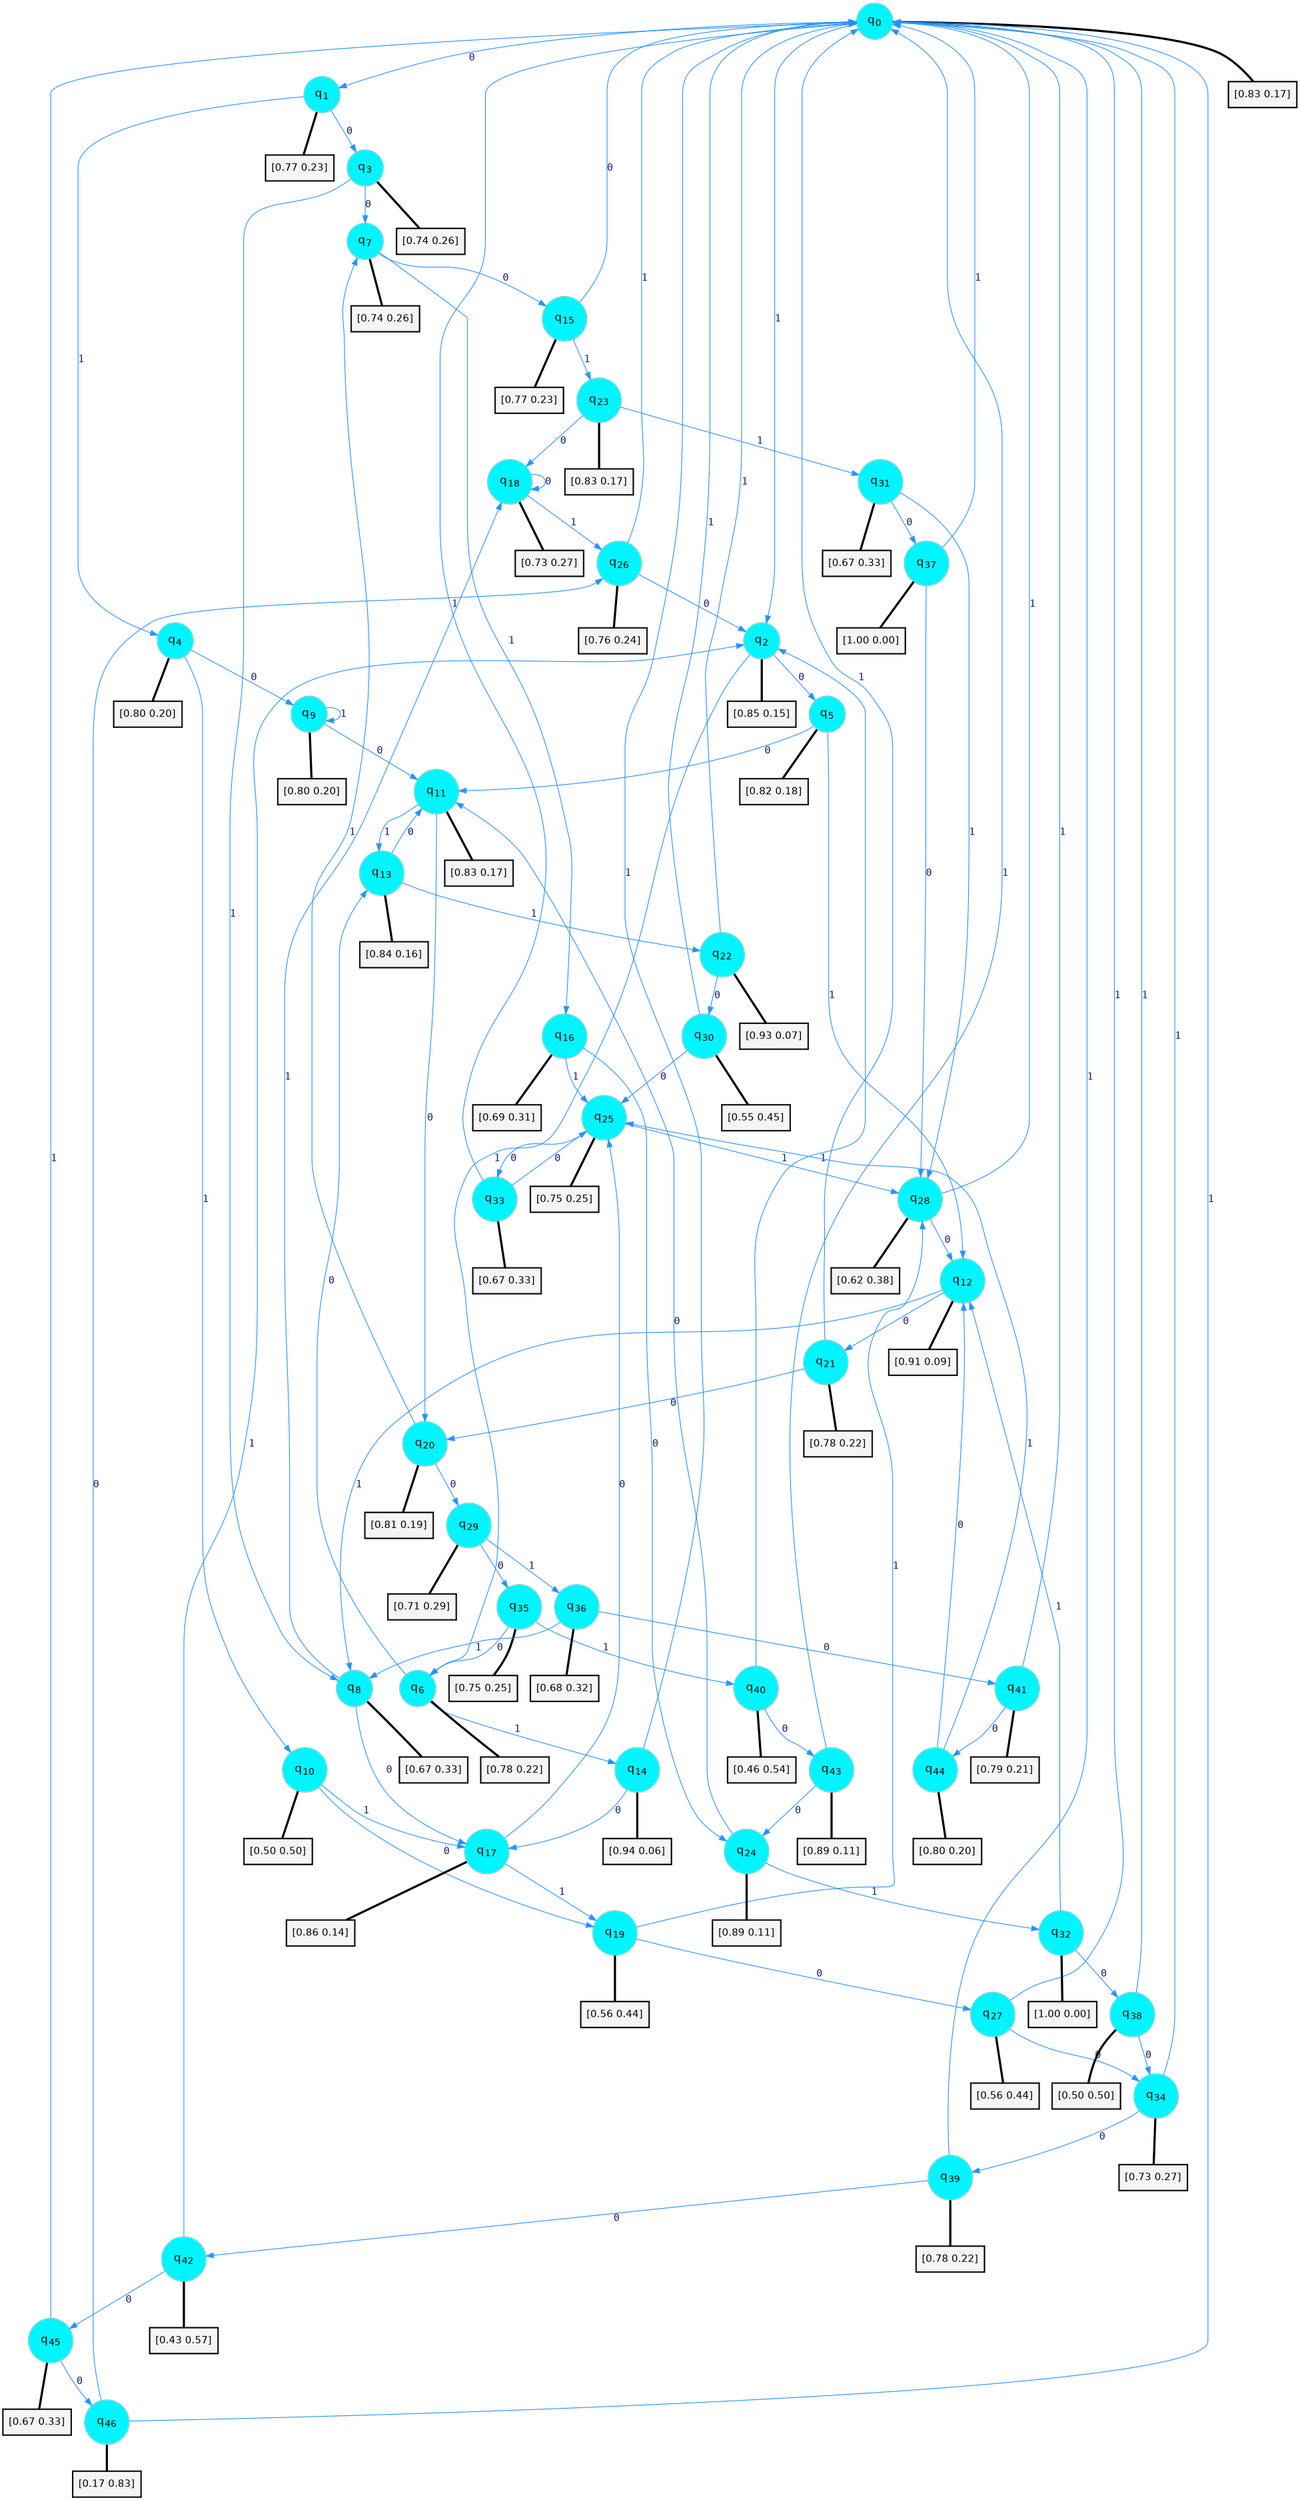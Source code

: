digraph G {
graph [
bgcolor=transparent, dpi=300, rankdir=TD, size="40,25"];
node [
color=gray, fillcolor=turquoise1, fontcolor=black, fontname=Helvetica, fontsize=16, fontweight=bold, shape=circle, style=filled];
edge [
arrowsize=1, color=dodgerblue1, fontcolor=midnightblue, fontname=courier, fontweight=bold, penwidth=1, style=solid, weight=20];
0[label=<q<SUB>0</SUB>>];
1[label=<q<SUB>1</SUB>>];
2[label=<q<SUB>2</SUB>>];
3[label=<q<SUB>3</SUB>>];
4[label=<q<SUB>4</SUB>>];
5[label=<q<SUB>5</SUB>>];
6[label=<q<SUB>6</SUB>>];
7[label=<q<SUB>7</SUB>>];
8[label=<q<SUB>8</SUB>>];
9[label=<q<SUB>9</SUB>>];
10[label=<q<SUB>10</SUB>>];
11[label=<q<SUB>11</SUB>>];
12[label=<q<SUB>12</SUB>>];
13[label=<q<SUB>13</SUB>>];
14[label=<q<SUB>14</SUB>>];
15[label=<q<SUB>15</SUB>>];
16[label=<q<SUB>16</SUB>>];
17[label=<q<SUB>17</SUB>>];
18[label=<q<SUB>18</SUB>>];
19[label=<q<SUB>19</SUB>>];
20[label=<q<SUB>20</SUB>>];
21[label=<q<SUB>21</SUB>>];
22[label=<q<SUB>22</SUB>>];
23[label=<q<SUB>23</SUB>>];
24[label=<q<SUB>24</SUB>>];
25[label=<q<SUB>25</SUB>>];
26[label=<q<SUB>26</SUB>>];
27[label=<q<SUB>27</SUB>>];
28[label=<q<SUB>28</SUB>>];
29[label=<q<SUB>29</SUB>>];
30[label=<q<SUB>30</SUB>>];
31[label=<q<SUB>31</SUB>>];
32[label=<q<SUB>32</SUB>>];
33[label=<q<SUB>33</SUB>>];
34[label=<q<SUB>34</SUB>>];
35[label=<q<SUB>35</SUB>>];
36[label=<q<SUB>36</SUB>>];
37[label=<q<SUB>37</SUB>>];
38[label=<q<SUB>38</SUB>>];
39[label=<q<SUB>39</SUB>>];
40[label=<q<SUB>40</SUB>>];
41[label=<q<SUB>41</SUB>>];
42[label=<q<SUB>42</SUB>>];
43[label=<q<SUB>43</SUB>>];
44[label=<q<SUB>44</SUB>>];
45[label=<q<SUB>45</SUB>>];
46[label=<q<SUB>46</SUB>>];
47[label="[0.83 0.17]", shape=box,fontcolor=black, fontname=Helvetica, fontsize=14, penwidth=2, fillcolor=whitesmoke,color=black];
48[label="[0.77 0.23]", shape=box,fontcolor=black, fontname=Helvetica, fontsize=14, penwidth=2, fillcolor=whitesmoke,color=black];
49[label="[0.85 0.15]", shape=box,fontcolor=black, fontname=Helvetica, fontsize=14, penwidth=2, fillcolor=whitesmoke,color=black];
50[label="[0.74 0.26]", shape=box,fontcolor=black, fontname=Helvetica, fontsize=14, penwidth=2, fillcolor=whitesmoke,color=black];
51[label="[0.80 0.20]", shape=box,fontcolor=black, fontname=Helvetica, fontsize=14, penwidth=2, fillcolor=whitesmoke,color=black];
52[label="[0.82 0.18]", shape=box,fontcolor=black, fontname=Helvetica, fontsize=14, penwidth=2, fillcolor=whitesmoke,color=black];
53[label="[0.78 0.22]", shape=box,fontcolor=black, fontname=Helvetica, fontsize=14, penwidth=2, fillcolor=whitesmoke,color=black];
54[label="[0.74 0.26]", shape=box,fontcolor=black, fontname=Helvetica, fontsize=14, penwidth=2, fillcolor=whitesmoke,color=black];
55[label="[0.67 0.33]", shape=box,fontcolor=black, fontname=Helvetica, fontsize=14, penwidth=2, fillcolor=whitesmoke,color=black];
56[label="[0.80 0.20]", shape=box,fontcolor=black, fontname=Helvetica, fontsize=14, penwidth=2, fillcolor=whitesmoke,color=black];
57[label="[0.50 0.50]", shape=box,fontcolor=black, fontname=Helvetica, fontsize=14, penwidth=2, fillcolor=whitesmoke,color=black];
58[label="[0.83 0.17]", shape=box,fontcolor=black, fontname=Helvetica, fontsize=14, penwidth=2, fillcolor=whitesmoke,color=black];
59[label="[0.91 0.09]", shape=box,fontcolor=black, fontname=Helvetica, fontsize=14, penwidth=2, fillcolor=whitesmoke,color=black];
60[label="[0.84 0.16]", shape=box,fontcolor=black, fontname=Helvetica, fontsize=14, penwidth=2, fillcolor=whitesmoke,color=black];
61[label="[0.94 0.06]", shape=box,fontcolor=black, fontname=Helvetica, fontsize=14, penwidth=2, fillcolor=whitesmoke,color=black];
62[label="[0.77 0.23]", shape=box,fontcolor=black, fontname=Helvetica, fontsize=14, penwidth=2, fillcolor=whitesmoke,color=black];
63[label="[0.69 0.31]", shape=box,fontcolor=black, fontname=Helvetica, fontsize=14, penwidth=2, fillcolor=whitesmoke,color=black];
64[label="[0.86 0.14]", shape=box,fontcolor=black, fontname=Helvetica, fontsize=14, penwidth=2, fillcolor=whitesmoke,color=black];
65[label="[0.73 0.27]", shape=box,fontcolor=black, fontname=Helvetica, fontsize=14, penwidth=2, fillcolor=whitesmoke,color=black];
66[label="[0.56 0.44]", shape=box,fontcolor=black, fontname=Helvetica, fontsize=14, penwidth=2, fillcolor=whitesmoke,color=black];
67[label="[0.81 0.19]", shape=box,fontcolor=black, fontname=Helvetica, fontsize=14, penwidth=2, fillcolor=whitesmoke,color=black];
68[label="[0.78 0.22]", shape=box,fontcolor=black, fontname=Helvetica, fontsize=14, penwidth=2, fillcolor=whitesmoke,color=black];
69[label="[0.93 0.07]", shape=box,fontcolor=black, fontname=Helvetica, fontsize=14, penwidth=2, fillcolor=whitesmoke,color=black];
70[label="[0.83 0.17]", shape=box,fontcolor=black, fontname=Helvetica, fontsize=14, penwidth=2, fillcolor=whitesmoke,color=black];
71[label="[0.89 0.11]", shape=box,fontcolor=black, fontname=Helvetica, fontsize=14, penwidth=2, fillcolor=whitesmoke,color=black];
72[label="[0.75 0.25]", shape=box,fontcolor=black, fontname=Helvetica, fontsize=14, penwidth=2, fillcolor=whitesmoke,color=black];
73[label="[0.76 0.24]", shape=box,fontcolor=black, fontname=Helvetica, fontsize=14, penwidth=2, fillcolor=whitesmoke,color=black];
74[label="[0.56 0.44]", shape=box,fontcolor=black, fontname=Helvetica, fontsize=14, penwidth=2, fillcolor=whitesmoke,color=black];
75[label="[0.62 0.38]", shape=box,fontcolor=black, fontname=Helvetica, fontsize=14, penwidth=2, fillcolor=whitesmoke,color=black];
76[label="[0.71 0.29]", shape=box,fontcolor=black, fontname=Helvetica, fontsize=14, penwidth=2, fillcolor=whitesmoke,color=black];
77[label="[0.55 0.45]", shape=box,fontcolor=black, fontname=Helvetica, fontsize=14, penwidth=2, fillcolor=whitesmoke,color=black];
78[label="[0.67 0.33]", shape=box,fontcolor=black, fontname=Helvetica, fontsize=14, penwidth=2, fillcolor=whitesmoke,color=black];
79[label="[1.00 0.00]", shape=box,fontcolor=black, fontname=Helvetica, fontsize=14, penwidth=2, fillcolor=whitesmoke,color=black];
80[label="[0.67 0.33]", shape=box,fontcolor=black, fontname=Helvetica, fontsize=14, penwidth=2, fillcolor=whitesmoke,color=black];
81[label="[0.73 0.27]", shape=box,fontcolor=black, fontname=Helvetica, fontsize=14, penwidth=2, fillcolor=whitesmoke,color=black];
82[label="[0.75 0.25]", shape=box,fontcolor=black, fontname=Helvetica, fontsize=14, penwidth=2, fillcolor=whitesmoke,color=black];
83[label="[0.68 0.32]", shape=box,fontcolor=black, fontname=Helvetica, fontsize=14, penwidth=2, fillcolor=whitesmoke,color=black];
84[label="[1.00 0.00]", shape=box,fontcolor=black, fontname=Helvetica, fontsize=14, penwidth=2, fillcolor=whitesmoke,color=black];
85[label="[0.50 0.50]", shape=box,fontcolor=black, fontname=Helvetica, fontsize=14, penwidth=2, fillcolor=whitesmoke,color=black];
86[label="[0.78 0.22]", shape=box,fontcolor=black, fontname=Helvetica, fontsize=14, penwidth=2, fillcolor=whitesmoke,color=black];
87[label="[0.46 0.54]", shape=box,fontcolor=black, fontname=Helvetica, fontsize=14, penwidth=2, fillcolor=whitesmoke,color=black];
88[label="[0.79 0.21]", shape=box,fontcolor=black, fontname=Helvetica, fontsize=14, penwidth=2, fillcolor=whitesmoke,color=black];
89[label="[0.43 0.57]", shape=box,fontcolor=black, fontname=Helvetica, fontsize=14, penwidth=2, fillcolor=whitesmoke,color=black];
90[label="[0.89 0.11]", shape=box,fontcolor=black, fontname=Helvetica, fontsize=14, penwidth=2, fillcolor=whitesmoke,color=black];
91[label="[0.80 0.20]", shape=box,fontcolor=black, fontname=Helvetica, fontsize=14, penwidth=2, fillcolor=whitesmoke,color=black];
92[label="[0.67 0.33]", shape=box,fontcolor=black, fontname=Helvetica, fontsize=14, penwidth=2, fillcolor=whitesmoke,color=black];
93[label="[0.17 0.83]", shape=box,fontcolor=black, fontname=Helvetica, fontsize=14, penwidth=2, fillcolor=whitesmoke,color=black];
0->1 [label=0];
0->2 [label=1];
0->47 [arrowhead=none, penwidth=3,color=black];
1->3 [label=0];
1->4 [label=1];
1->48 [arrowhead=none, penwidth=3,color=black];
2->5 [label=0];
2->6 [label=1];
2->49 [arrowhead=none, penwidth=3,color=black];
3->7 [label=0];
3->8 [label=1];
3->50 [arrowhead=none, penwidth=3,color=black];
4->9 [label=0];
4->10 [label=1];
4->51 [arrowhead=none, penwidth=3,color=black];
5->11 [label=0];
5->12 [label=1];
5->52 [arrowhead=none, penwidth=3,color=black];
6->13 [label=0];
6->14 [label=1];
6->53 [arrowhead=none, penwidth=3,color=black];
7->15 [label=0];
7->16 [label=1];
7->54 [arrowhead=none, penwidth=3,color=black];
8->17 [label=0];
8->18 [label=1];
8->55 [arrowhead=none, penwidth=3,color=black];
9->11 [label=0];
9->9 [label=1];
9->56 [arrowhead=none, penwidth=3,color=black];
10->19 [label=0];
10->17 [label=1];
10->57 [arrowhead=none, penwidth=3,color=black];
11->20 [label=0];
11->13 [label=1];
11->58 [arrowhead=none, penwidth=3,color=black];
12->21 [label=0];
12->8 [label=1];
12->59 [arrowhead=none, penwidth=3,color=black];
13->11 [label=0];
13->22 [label=1];
13->60 [arrowhead=none, penwidth=3,color=black];
14->17 [label=0];
14->0 [label=1];
14->61 [arrowhead=none, penwidth=3,color=black];
15->0 [label=0];
15->23 [label=1];
15->62 [arrowhead=none, penwidth=3,color=black];
16->24 [label=0];
16->25 [label=1];
16->63 [arrowhead=none, penwidth=3,color=black];
17->25 [label=0];
17->19 [label=1];
17->64 [arrowhead=none, penwidth=3,color=black];
18->18 [label=0];
18->26 [label=1];
18->65 [arrowhead=none, penwidth=3,color=black];
19->27 [label=0];
19->28 [label=1];
19->66 [arrowhead=none, penwidth=3,color=black];
20->29 [label=0];
20->7 [label=1];
20->67 [arrowhead=none, penwidth=3,color=black];
21->20 [label=0];
21->0 [label=1];
21->68 [arrowhead=none, penwidth=3,color=black];
22->30 [label=0];
22->0 [label=1];
22->69 [arrowhead=none, penwidth=3,color=black];
23->18 [label=0];
23->31 [label=1];
23->70 [arrowhead=none, penwidth=3,color=black];
24->11 [label=0];
24->32 [label=1];
24->71 [arrowhead=none, penwidth=3,color=black];
25->33 [label=0];
25->28 [label=1];
25->72 [arrowhead=none, penwidth=3,color=black];
26->2 [label=0];
26->0 [label=1];
26->73 [arrowhead=none, penwidth=3,color=black];
27->34 [label=0];
27->0 [label=1];
27->74 [arrowhead=none, penwidth=3,color=black];
28->12 [label=0];
28->0 [label=1];
28->75 [arrowhead=none, penwidth=3,color=black];
29->35 [label=0];
29->36 [label=1];
29->76 [arrowhead=none, penwidth=3,color=black];
30->25 [label=0];
30->0 [label=1];
30->77 [arrowhead=none, penwidth=3,color=black];
31->37 [label=0];
31->28 [label=1];
31->78 [arrowhead=none, penwidth=3,color=black];
32->38 [label=0];
32->12 [label=1];
32->79 [arrowhead=none, penwidth=3,color=black];
33->25 [label=0];
33->0 [label=1];
33->80 [arrowhead=none, penwidth=3,color=black];
34->39 [label=0];
34->0 [label=1];
34->81 [arrowhead=none, penwidth=3,color=black];
35->6 [label=0];
35->40 [label=1];
35->82 [arrowhead=none, penwidth=3,color=black];
36->41 [label=0];
36->8 [label=1];
36->83 [arrowhead=none, penwidth=3,color=black];
37->28 [label=0];
37->0 [label=1];
37->84 [arrowhead=none, penwidth=3,color=black];
38->34 [label=0];
38->0 [label=1];
38->85 [arrowhead=none, penwidth=3,color=black];
39->42 [label=0];
39->0 [label=1];
39->86 [arrowhead=none, penwidth=3,color=black];
40->43 [label=0];
40->2 [label=1];
40->87 [arrowhead=none, penwidth=3,color=black];
41->44 [label=0];
41->0 [label=1];
41->88 [arrowhead=none, penwidth=3,color=black];
42->45 [label=0];
42->2 [label=1];
42->89 [arrowhead=none, penwidth=3,color=black];
43->24 [label=0];
43->0 [label=1];
43->90 [arrowhead=none, penwidth=3,color=black];
44->12 [label=0];
44->25 [label=1];
44->91 [arrowhead=none, penwidth=3,color=black];
45->46 [label=0];
45->0 [label=1];
45->92 [arrowhead=none, penwidth=3,color=black];
46->26 [label=0];
46->0 [label=1];
46->93 [arrowhead=none, penwidth=3,color=black];
}
